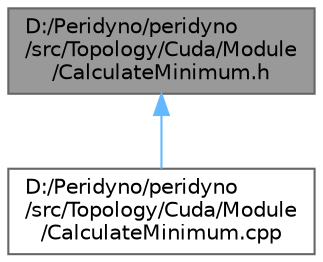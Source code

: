 digraph "D:/Peridyno/peridyno/src/Topology/Cuda/Module/CalculateMinimum.h"
{
 // LATEX_PDF_SIZE
  bgcolor="transparent";
  edge [fontname=Helvetica,fontsize=10,labelfontname=Helvetica,labelfontsize=10];
  node [fontname=Helvetica,fontsize=10,shape=box,height=0.2,width=0.4];
  Node1 [id="Node000001",label="D:/Peridyno/peridyno\l/src/Topology/Cuda/Module\l/CalculateMinimum.h",height=0.2,width=0.4,color="gray40", fillcolor="grey60", style="filled", fontcolor="black",tooltip=" "];
  Node1 -> Node2 [id="edge1_Node000001_Node000002",dir="back",color="steelblue1",style="solid",tooltip=" "];
  Node2 [id="Node000002",label="D:/Peridyno/peridyno\l/src/Topology/Cuda/Module\l/CalculateMinimum.cpp",height=0.2,width=0.4,color="grey40", fillcolor="white", style="filled",URL="$_calculate_minimum_8cpp.html",tooltip=" "];
}
